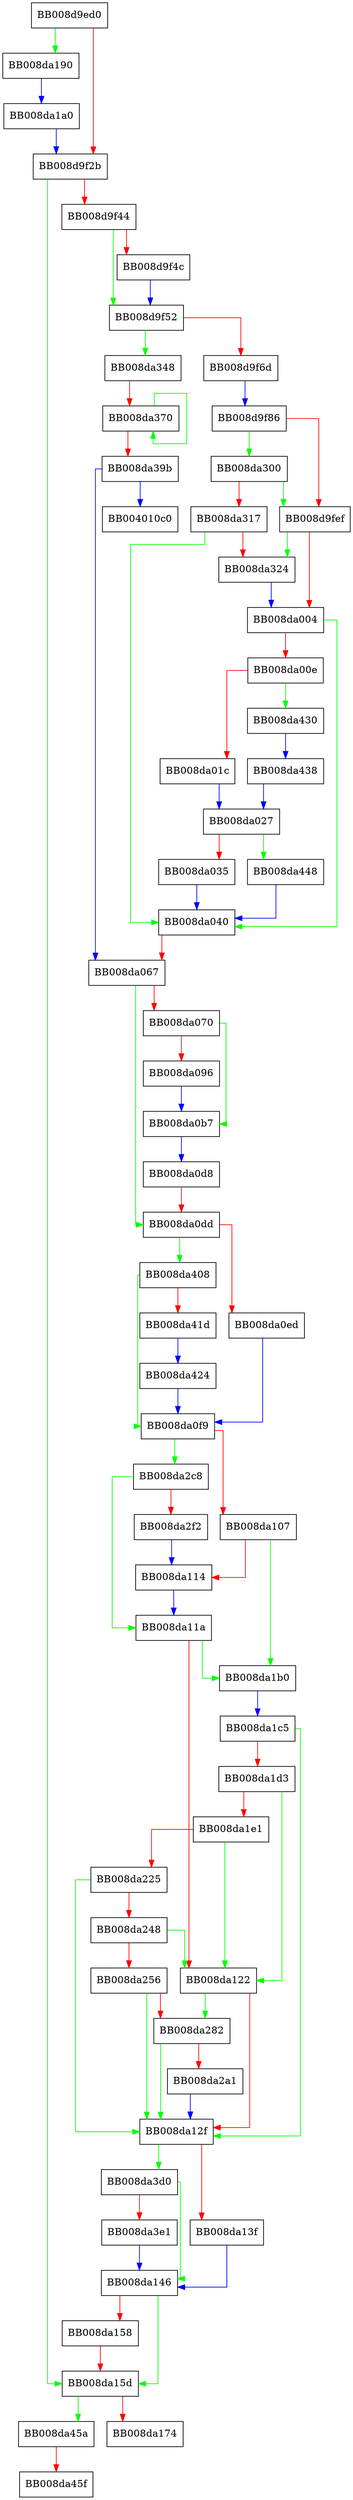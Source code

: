 digraph __vsyslog_internal {
  node [shape="box"];
  graph [splines=ortho];
  BB008d9ed0 -> BB008da190 [color="green"];
  BB008d9ed0 -> BB008d9f2b [color="red"];
  BB008d9f2b -> BB008da15d [color="green"];
  BB008d9f2b -> BB008d9f44 [color="red"];
  BB008d9f44 -> BB008d9f52 [color="green"];
  BB008d9f44 -> BB008d9f4c [color="red"];
  BB008d9f4c -> BB008d9f52 [color="blue"];
  BB008d9f52 -> BB008da348 [color="green"];
  BB008d9f52 -> BB008d9f6d [color="red"];
  BB008d9f6d -> BB008d9f86 [color="blue"];
  BB008d9f86 -> BB008da300 [color="green"];
  BB008d9f86 -> BB008d9fef [color="red"];
  BB008d9fef -> BB008da324 [color="green"];
  BB008d9fef -> BB008da004 [color="red"];
  BB008da004 -> BB008da040 [color="green"];
  BB008da004 -> BB008da00e [color="red"];
  BB008da00e -> BB008da430 [color="green"];
  BB008da00e -> BB008da01c [color="red"];
  BB008da01c -> BB008da027 [color="blue"];
  BB008da027 -> BB008da448 [color="green"];
  BB008da027 -> BB008da035 [color="red"];
  BB008da035 -> BB008da040 [color="blue"];
  BB008da040 -> BB008da067 [color="red"];
  BB008da067 -> BB008da0dd [color="green"];
  BB008da067 -> BB008da070 [color="red"];
  BB008da070 -> BB008da0b7 [color="green"];
  BB008da070 -> BB008da096 [color="red"];
  BB008da096 -> BB008da0b7 [color="blue"];
  BB008da0b7 -> BB008da0d8 [color="blue"];
  BB008da0d8 -> BB008da0dd [color="red"];
  BB008da0dd -> BB008da408 [color="green"];
  BB008da0dd -> BB008da0ed [color="red"];
  BB008da0ed -> BB008da0f9 [color="blue"];
  BB008da0f9 -> BB008da2c8 [color="green"];
  BB008da0f9 -> BB008da107 [color="red"];
  BB008da107 -> BB008da1b0 [color="green"];
  BB008da107 -> BB008da114 [color="red"];
  BB008da114 -> BB008da11a [color="blue"];
  BB008da11a -> BB008da1b0 [color="green"];
  BB008da11a -> BB008da122 [color="red"];
  BB008da122 -> BB008da282 [color="green"];
  BB008da122 -> BB008da12f [color="red"];
  BB008da12f -> BB008da3d0 [color="green"];
  BB008da12f -> BB008da13f [color="red"];
  BB008da13f -> BB008da146 [color="blue"];
  BB008da146 -> BB008da15d [color="green"];
  BB008da146 -> BB008da158 [color="red"];
  BB008da158 -> BB008da15d [color="red"];
  BB008da15d -> BB008da45a [color="green"];
  BB008da15d -> BB008da174 [color="red"];
  BB008da190 -> BB008da1a0 [color="blue"];
  BB008da1a0 -> BB008d9f2b [color="blue"];
  BB008da1b0 -> BB008da1c5 [color="blue"];
  BB008da1c5 -> BB008da12f [color="green"];
  BB008da1c5 -> BB008da1d3 [color="red"];
  BB008da1d3 -> BB008da122 [color="green"];
  BB008da1d3 -> BB008da1e1 [color="red"];
  BB008da1e1 -> BB008da122 [color="green"];
  BB008da1e1 -> BB008da225 [color="red"];
  BB008da225 -> BB008da12f [color="green"];
  BB008da225 -> BB008da248 [color="red"];
  BB008da248 -> BB008da122 [color="green"];
  BB008da248 -> BB008da256 [color="red"];
  BB008da256 -> BB008da12f [color="green"];
  BB008da256 -> BB008da282 [color="red"];
  BB008da282 -> BB008da12f [color="green"];
  BB008da282 -> BB008da2a1 [color="red"];
  BB008da2a1 -> BB008da12f [color="blue"];
  BB008da2c8 -> BB008da11a [color="green"];
  BB008da2c8 -> BB008da2f2 [color="red"];
  BB008da2f2 -> BB008da114 [color="blue"];
  BB008da300 -> BB008d9fef [color="green"];
  BB008da300 -> BB008da317 [color="red"];
  BB008da317 -> BB008da040 [color="green"];
  BB008da317 -> BB008da324 [color="red"];
  BB008da324 -> BB008da004 [color="blue"];
  BB008da348 -> BB008da370 [color="red"];
  BB008da370 -> BB008da370 [color="green"];
  BB008da370 -> BB008da39b [color="red"];
  BB008da39b -> BB004010c0 [color="blue"];
  BB008da39b -> BB008da067 [color="blue"];
  BB008da3d0 -> BB008da146 [color="green"];
  BB008da3d0 -> BB008da3e1 [color="red"];
  BB008da3e1 -> BB008da146 [color="blue"];
  BB008da408 -> BB008da0f9 [color="green"];
  BB008da408 -> BB008da41d [color="red"];
  BB008da41d -> BB008da424 [color="blue"];
  BB008da424 -> BB008da0f9 [color="blue"];
  BB008da430 -> BB008da438 [color="blue"];
  BB008da438 -> BB008da027 [color="blue"];
  BB008da448 -> BB008da040 [color="blue"];
  BB008da45a -> BB008da45f [color="red"];
}